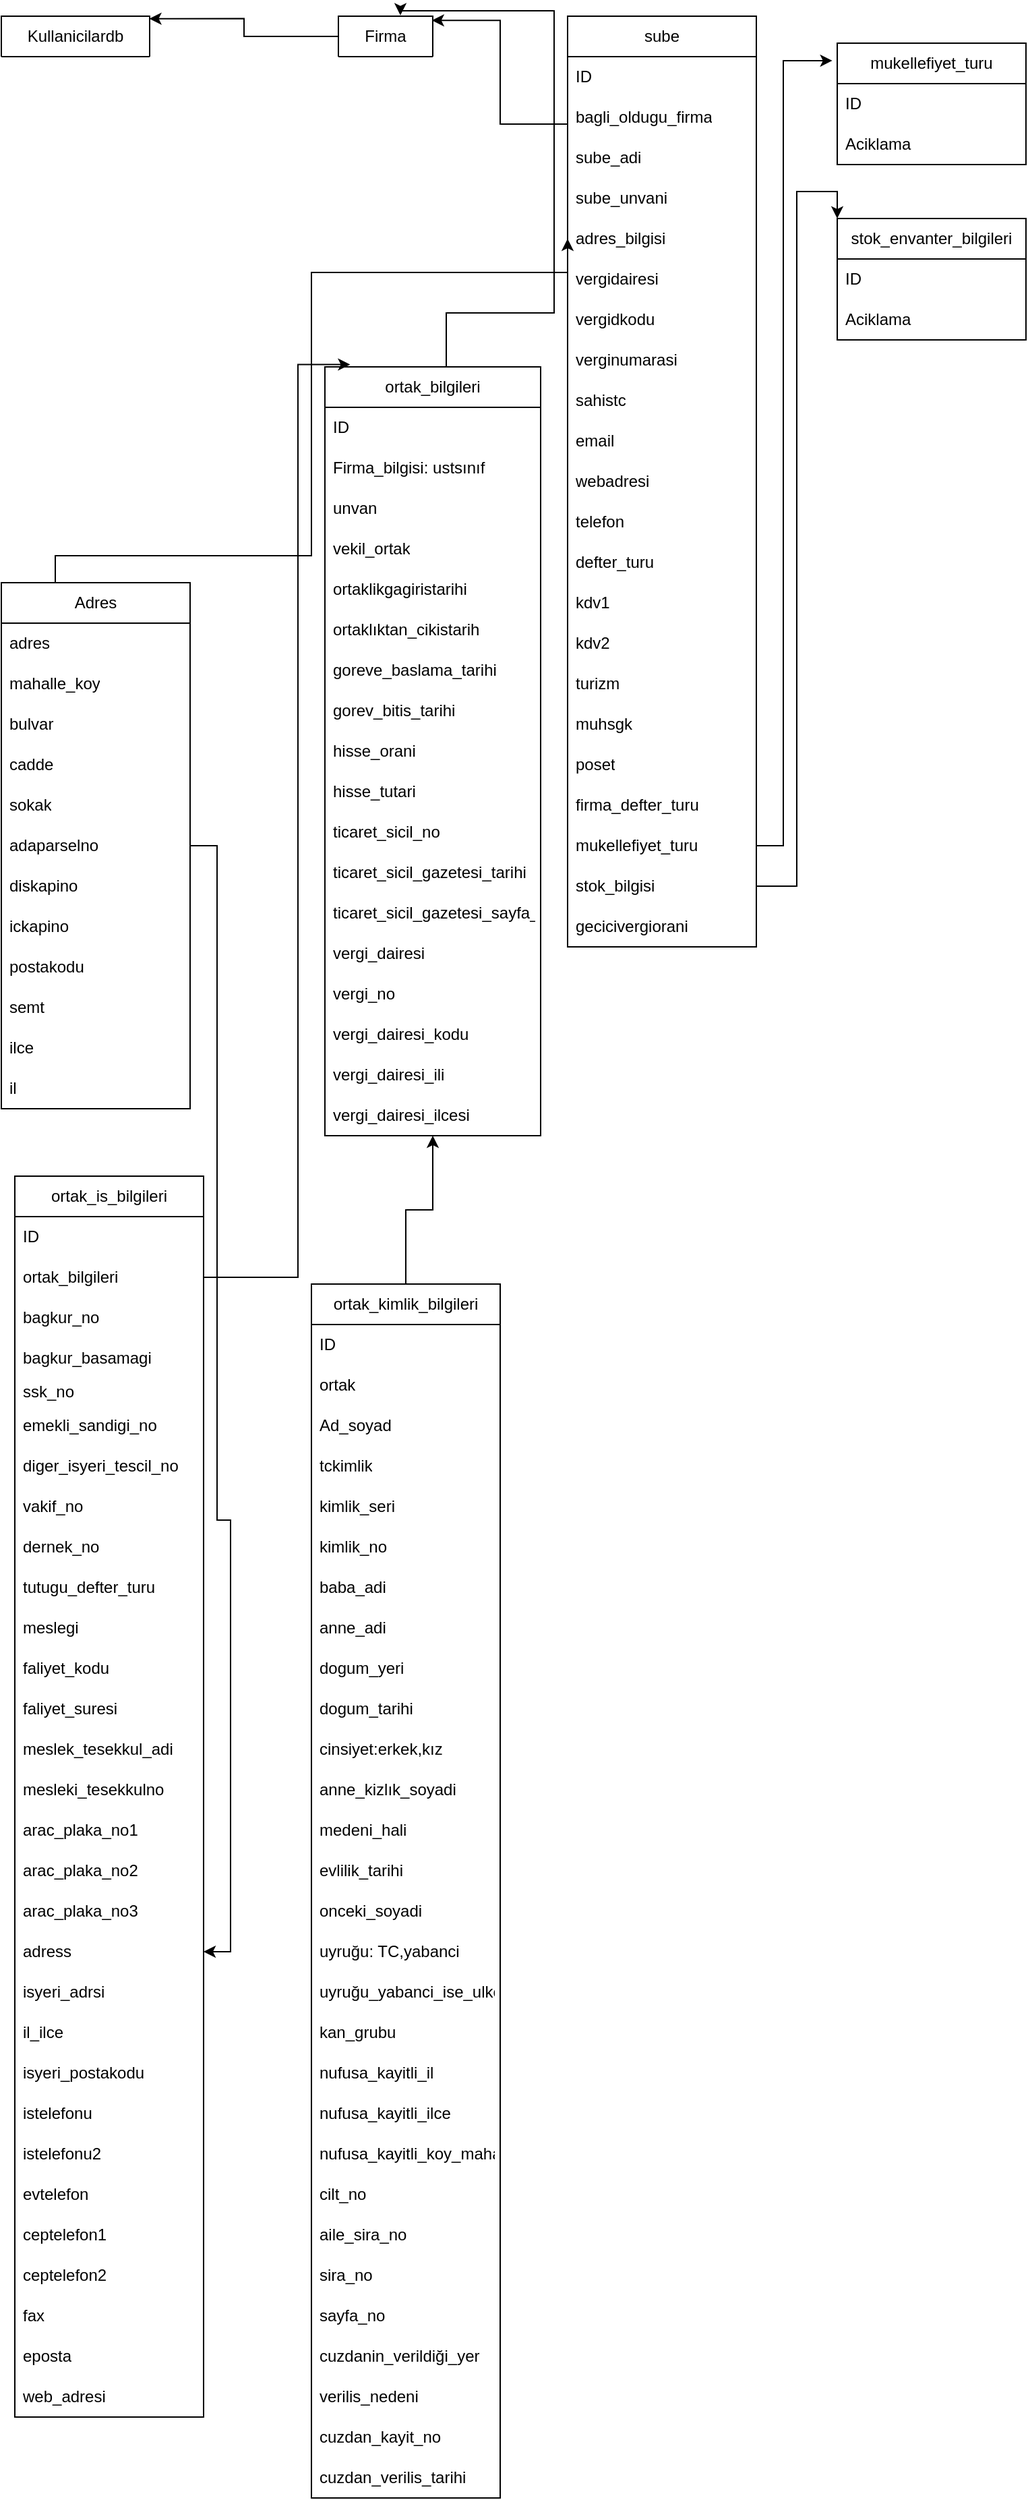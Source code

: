 <mxfile version="21.4.0" type="device">
  <diagram id="C5RBs43oDa-KdzZeNtuy" name="Page-1">
    <mxGraphModel dx="1050" dy="1718" grid="1" gridSize="10" guides="1" tooltips="1" connect="1" arrows="1" fold="1" page="1" pageScale="1" pageWidth="827" pageHeight="1169" math="0" shadow="0">
      <root>
        <mxCell id="WIyWlLk6GJQsqaUBKTNV-0" />
        <mxCell id="WIyWlLk6GJQsqaUBKTNV-1" parent="WIyWlLk6GJQsqaUBKTNV-0" />
        <mxCell id="NruraR8Ptzm8bGbpF2WS-3" value="Kullanicilardb" style="swimlane;fontStyle=0;childLayout=stackLayout;horizontal=1;startSize=30;horizontalStack=0;resizeParent=1;resizeParentMax=0;resizeLast=0;collapsible=1;marginBottom=0;whiteSpace=wrap;html=1;" parent="WIyWlLk6GJQsqaUBKTNV-1" vertex="1" collapsed="1">
          <mxGeometry width="110" height="30" as="geometry">
            <mxRectangle width="220" height="390" as="alternateBounds" />
          </mxGeometry>
        </mxCell>
        <mxCell id="NruraR8Ptzm8bGbpF2WS-4" value="ID" style="text;strokeColor=none;fillColor=none;align=left;verticalAlign=middle;spacingLeft=4;spacingRight=4;overflow=hidden;points=[[0,0.5],[1,0.5]];portConstraint=eastwest;rotatable=0;whiteSpace=wrap;html=1;" parent="NruraR8Ptzm8bGbpF2WS-3" vertex="1">
          <mxGeometry y="30" width="220" height="30" as="geometry" />
        </mxCell>
        <mxCell id="NruraR8Ptzm8bGbpF2WS-13" value="Kullanicilartdb_ustkilit" style="text;strokeColor=none;fillColor=none;align=left;verticalAlign=middle;spacingLeft=4;spacingRight=4;overflow=hidden;points=[[0,0.5],[1,0.5]];portConstraint=eastwest;rotatable=0;whiteSpace=wrap;html=1;" parent="NruraR8Ptzm8bGbpF2WS-3" vertex="1">
          <mxGeometry y="60" width="220" height="30" as="geometry" />
        </mxCell>
        <mxCell id="NruraR8Ptzm8bGbpF2WS-12" value="hesap_turu; admin1,admin2,muhasebes" style="text;strokeColor=none;fillColor=none;align=left;verticalAlign=middle;spacingLeft=4;spacingRight=4;overflow=hidden;points=[[0,0.5],[1,0.5]];portConstraint=eastwest;rotatable=0;whiteSpace=wrap;html=1;" parent="NruraR8Ptzm8bGbpF2WS-3" vertex="1">
          <mxGeometry y="90" width="220" height="30" as="geometry" />
        </mxCell>
        <mxCell id="NruraR8Ptzm8bGbpF2WS-5" value="username" style="text;strokeColor=none;fillColor=none;align=left;verticalAlign=middle;spacingLeft=4;spacingRight=4;overflow=hidden;points=[[0,0.5],[1,0.5]];portConstraint=eastwest;rotatable=0;whiteSpace=wrap;html=1;" parent="NruraR8Ptzm8bGbpF2WS-3" vertex="1">
          <mxGeometry y="120" width="220" height="30" as="geometry" />
        </mxCell>
        <mxCell id="NruraR8Ptzm8bGbpF2WS-7" value="email" style="text;strokeColor=none;fillColor=none;align=left;verticalAlign=middle;spacingLeft=4;spacingRight=4;overflow=hidden;points=[[0,0.5],[1,0.5]];portConstraint=eastwest;rotatable=0;whiteSpace=wrap;html=1;" parent="NruraR8Ptzm8bGbpF2WS-3" vertex="1">
          <mxGeometry y="150" width="220" height="30" as="geometry" />
        </mxCell>
        <mxCell id="NruraR8Ptzm8bGbpF2WS-8" value="email_dogrulama" style="text;strokeColor=none;fillColor=none;align=left;verticalAlign=middle;spacingLeft=4;spacingRight=4;overflow=hidden;points=[[0,0.5],[1,0.5]];portConstraint=eastwest;rotatable=0;whiteSpace=wrap;html=1;" parent="NruraR8Ptzm8bGbpF2WS-3" vertex="1">
          <mxGeometry y="180" width="220" height="30" as="geometry" />
        </mxCell>
        <mxCell id="NruraR8Ptzm8bGbpF2WS-9" value="hesap_kayit_tarihi" style="text;strokeColor=none;fillColor=none;align=left;verticalAlign=middle;spacingLeft=4;spacingRight=4;overflow=hidden;points=[[0,0.5],[1,0.5]];portConstraint=eastwest;rotatable=0;whiteSpace=wrap;html=1;" parent="NruraR8Ptzm8bGbpF2WS-3" vertex="1">
          <mxGeometry y="210" width="220" height="30" as="geometry" />
        </mxCell>
        <mxCell id="NruraR8Ptzm8bGbpF2WS-14" value="Referans_kodu::oto" style="text;strokeColor=none;fillColor=none;align=left;verticalAlign=middle;spacingLeft=4;spacingRight=4;overflow=hidden;points=[[0,0.5],[1,0.5]];portConstraint=eastwest;rotatable=0;whiteSpace=wrap;html=1;" parent="NruraR8Ptzm8bGbpF2WS-3" vertex="1">
          <mxGeometry y="240" width="220" height="30" as="geometry" />
        </mxCell>
        <mxCell id="NruraR8Ptzm8bGbpF2WS-10" value="smm" style="text;strokeColor=none;fillColor=none;align=left;verticalAlign=middle;spacingLeft=4;spacingRight=4;overflow=hidden;points=[[0,0.5],[1,0.5]];portConstraint=eastwest;rotatable=0;whiteSpace=wrap;html=1;" parent="NruraR8Ptzm8bGbpF2WS-3" vertex="1">
          <mxGeometry y="270" width="220" height="30" as="geometry" />
        </mxCell>
        <mxCell id="NruraR8Ptzm8bGbpF2WS-11" value="smm_firma" style="text;strokeColor=none;fillColor=none;align=left;verticalAlign=middle;spacingLeft=4;spacingRight=4;overflow=hidden;points=[[0,0.5],[1,0.5]];portConstraint=eastwest;rotatable=0;whiteSpace=wrap;html=1;" parent="NruraR8Ptzm8bGbpF2WS-3" vertex="1">
          <mxGeometry y="300" width="220" height="30" as="geometry" />
        </mxCell>
        <mxCell id="ojzxxxv5ChL41B4oeFJS-54" value="lisans_bitis_tarih:none" style="text;strokeColor=none;fillColor=none;align=left;verticalAlign=middle;spacingLeft=4;spacingRight=4;overflow=hidden;points=[[0,0.5],[1,0.5]];portConstraint=eastwest;rotatable=0;whiteSpace=wrap;html=1;" parent="NruraR8Ptzm8bGbpF2WS-3" vertex="1">
          <mxGeometry y="330" width="220" height="30" as="geometry" />
        </mxCell>
        <mxCell id="NruraR8Ptzm8bGbpF2WS-6" value="kullanici_silme_bilgisi" style="text;strokeColor=none;fillColor=none;align=left;verticalAlign=middle;spacingLeft=4;spacingRight=4;overflow=hidden;points=[[0,0.5],[1,0.5]];portConstraint=eastwest;rotatable=0;whiteSpace=wrap;html=1;" parent="NruraR8Ptzm8bGbpF2WS-3" vertex="1">
          <mxGeometry y="360" width="220" height="30" as="geometry" />
        </mxCell>
        <mxCell id="ojzxxxv5ChL41B4oeFJS-0" value="Firma" style="swimlane;fontStyle=0;childLayout=stackLayout;horizontal=1;startSize=30;horizontalStack=0;resizeParent=1;resizeParentMax=0;resizeLast=0;collapsible=1;marginBottom=0;whiteSpace=wrap;html=1;" parent="WIyWlLk6GJQsqaUBKTNV-1" vertex="1" collapsed="1">
          <mxGeometry x="250" width="70" height="30" as="geometry">
            <mxRectangle x="250" width="140" height="180" as="alternateBounds" />
          </mxGeometry>
        </mxCell>
        <mxCell id="ojzxxxv5ChL41B4oeFJS-1" value="ID" style="text;strokeColor=none;fillColor=none;align=left;verticalAlign=middle;spacingLeft=4;spacingRight=4;overflow=hidden;points=[[0,0.5],[1,0.5]];portConstraint=eastwest;rotatable=0;whiteSpace=wrap;html=1;" parent="ojzxxxv5ChL41B4oeFJS-0" vertex="1">
          <mxGeometry y="30" width="140" height="30" as="geometry" />
        </mxCell>
        <mxCell id="ojzxxxv5ChL41B4oeFJS-2" value="Firma_muhasebecisi :ust_kilit" style="text;strokeColor=none;fillColor=none;align=left;verticalAlign=middle;spacingLeft=4;spacingRight=4;overflow=hidden;points=[[0,0.5],[1,0.5]];portConstraint=eastwest;rotatable=0;whiteSpace=wrap;html=1;" parent="ojzxxxv5ChL41B4oeFJS-0" vertex="1">
          <mxGeometry y="60" width="140" height="30" as="geometry" />
        </mxCell>
        <mxCell id="ojzxxxv5ChL41B4oeFJS-10" value="Firma_unvani (Adı)" style="text;strokeColor=none;fillColor=none;align=left;verticalAlign=middle;spacingLeft=4;spacingRight=4;overflow=hidden;points=[[0,0.5],[1,0.5]];portConstraint=eastwest;rotatable=0;whiteSpace=wrap;html=1;" parent="ojzxxxv5ChL41B4oeFJS-0" vertex="1">
          <mxGeometry y="90" width="140" height="30" as="geometry" />
        </mxCell>
        <mxCell id="ojzxxxv5ChL41B4oeFJS-42" value="Firma_unvani (Soyadı)" style="text;strokeColor=none;fillColor=none;align=left;verticalAlign=middle;spacingLeft=4;spacingRight=4;overflow=hidden;points=[[0,0.5],[1,0.5]];portConstraint=eastwest;rotatable=0;whiteSpace=wrap;html=1;" parent="ojzxxxv5ChL41B4oeFJS-0" vertex="1">
          <mxGeometry y="120" width="140" height="30" as="geometry" />
        </mxCell>
        <mxCell id="ojzxxxv5ChL41B4oeFJS-3" value="silinme_bilgisi" style="text;strokeColor=none;fillColor=none;align=left;verticalAlign=middle;spacingLeft=4;spacingRight=4;overflow=hidden;points=[[0,0.5],[1,0.5]];portConstraint=eastwest;rotatable=0;whiteSpace=wrap;html=1;" parent="ojzxxxv5ChL41B4oeFJS-0" vertex="1">
          <mxGeometry y="150" width="140" height="30" as="geometry" />
        </mxCell>
        <mxCell id="ojzxxxv5ChL41B4oeFJS-5" style="edgeStyle=orthogonalEdgeStyle;rounded=0;orthogonalLoop=1;jettySize=auto;html=1;entryX=0.998;entryY=0.061;entryDx=0;entryDy=0;entryPerimeter=0;" parent="WIyWlLk6GJQsqaUBKTNV-1" source="ojzxxxv5ChL41B4oeFJS-2" target="NruraR8Ptzm8bGbpF2WS-3" edge="1">
          <mxGeometry relative="1" as="geometry" />
        </mxCell>
        <mxCell id="ojzxxxv5ChL41B4oeFJS-11" value="sube&lt;br&gt;" style="swimlane;fontStyle=0;childLayout=stackLayout;horizontal=1;startSize=30;horizontalStack=0;resizeParent=1;resizeParentMax=0;resizeLast=0;collapsible=1;marginBottom=0;whiteSpace=wrap;html=1;" parent="WIyWlLk6GJQsqaUBKTNV-1" vertex="1">
          <mxGeometry x="420" width="140" height="690" as="geometry" />
        </mxCell>
        <mxCell id="ojzxxxv5ChL41B4oeFJS-12" value="ID" style="text;strokeColor=none;fillColor=none;align=left;verticalAlign=middle;spacingLeft=4;spacingRight=4;overflow=hidden;points=[[0,0.5],[1,0.5]];portConstraint=eastwest;rotatable=0;whiteSpace=wrap;html=1;" parent="ojzxxxv5ChL41B4oeFJS-11" vertex="1">
          <mxGeometry y="30" width="140" height="30" as="geometry" />
        </mxCell>
        <mxCell id="ojzxxxv5ChL41B4oeFJS-13" value="bagli_oldugu_firma" style="text;strokeColor=none;fillColor=none;align=left;verticalAlign=middle;spacingLeft=4;spacingRight=4;overflow=hidden;points=[[0,0.5],[1,0.5]];portConstraint=eastwest;rotatable=0;whiteSpace=wrap;html=1;" parent="ojzxxxv5ChL41B4oeFJS-11" vertex="1">
          <mxGeometry y="60" width="140" height="30" as="geometry" />
        </mxCell>
        <mxCell id="ojzxxxv5ChL41B4oeFJS-14" value="sube_adi" style="text;strokeColor=none;fillColor=none;align=left;verticalAlign=middle;spacingLeft=4;spacingRight=4;overflow=hidden;points=[[0,0.5],[1,0.5]];portConstraint=eastwest;rotatable=0;whiteSpace=wrap;html=1;" parent="ojzxxxv5ChL41B4oeFJS-11" vertex="1">
          <mxGeometry y="90" width="140" height="30" as="geometry" />
        </mxCell>
        <mxCell id="ojzxxxv5ChL41B4oeFJS-17" value="sube_unvani" style="text;strokeColor=none;fillColor=none;align=left;verticalAlign=middle;spacingLeft=4;spacingRight=4;overflow=hidden;points=[[0,0.5],[1,0.5]];portConstraint=eastwest;rotatable=0;whiteSpace=wrap;html=1;" parent="ojzxxxv5ChL41B4oeFJS-11" vertex="1">
          <mxGeometry y="120" width="140" height="30" as="geometry" />
        </mxCell>
        <mxCell id="ojzxxxv5ChL41B4oeFJS-18" value="adres_bilgisi" style="text;strokeColor=none;fillColor=none;align=left;verticalAlign=middle;spacingLeft=4;spacingRight=4;overflow=hidden;points=[[0,0.5],[1,0.5]];portConstraint=eastwest;rotatable=0;whiteSpace=wrap;html=1;" parent="ojzxxxv5ChL41B4oeFJS-11" vertex="1">
          <mxGeometry y="150" width="140" height="30" as="geometry" />
        </mxCell>
        <mxCell id="ojzxxxv5ChL41B4oeFJS-30" value="vergidairesi" style="text;strokeColor=none;fillColor=none;align=left;verticalAlign=middle;spacingLeft=4;spacingRight=4;overflow=hidden;points=[[0,0.5],[1,0.5]];portConstraint=eastwest;rotatable=0;whiteSpace=wrap;html=1;" parent="ojzxxxv5ChL41B4oeFJS-11" vertex="1">
          <mxGeometry y="180" width="140" height="30" as="geometry" />
        </mxCell>
        <mxCell id="ojzxxxv5ChL41B4oeFJS-31" value="vergidkodu" style="text;strokeColor=none;fillColor=none;align=left;verticalAlign=middle;spacingLeft=4;spacingRight=4;overflow=hidden;points=[[0,0.5],[1,0.5]];portConstraint=eastwest;rotatable=0;whiteSpace=wrap;html=1;" parent="ojzxxxv5ChL41B4oeFJS-11" vertex="1">
          <mxGeometry y="210" width="140" height="30" as="geometry" />
        </mxCell>
        <mxCell id="ojzxxxv5ChL41B4oeFJS-16" value="verginumarasi" style="text;strokeColor=none;fillColor=none;align=left;verticalAlign=middle;spacingLeft=4;spacingRight=4;overflow=hidden;points=[[0,0.5],[1,0.5]];portConstraint=eastwest;rotatable=0;whiteSpace=wrap;html=1;" parent="ojzxxxv5ChL41B4oeFJS-11" vertex="1">
          <mxGeometry y="240" width="140" height="30" as="geometry" />
        </mxCell>
        <mxCell id="ojzxxxv5ChL41B4oeFJS-32" value="sahistc" style="text;strokeColor=none;fillColor=none;align=left;verticalAlign=middle;spacingLeft=4;spacingRight=4;overflow=hidden;points=[[0,0.5],[1,0.5]];portConstraint=eastwest;rotatable=0;whiteSpace=wrap;html=1;" parent="ojzxxxv5ChL41B4oeFJS-11" vertex="1">
          <mxGeometry y="270" width="140" height="30" as="geometry" />
        </mxCell>
        <mxCell id="ojzxxxv5ChL41B4oeFJS-33" value="email" style="text;strokeColor=none;fillColor=none;align=left;verticalAlign=middle;spacingLeft=4;spacingRight=4;overflow=hidden;points=[[0,0.5],[1,0.5]];portConstraint=eastwest;rotatable=0;whiteSpace=wrap;html=1;" parent="ojzxxxv5ChL41B4oeFJS-11" vertex="1">
          <mxGeometry y="300" width="140" height="30" as="geometry" />
        </mxCell>
        <mxCell id="ojzxxxv5ChL41B4oeFJS-35" value="webadresi" style="text;strokeColor=none;fillColor=none;align=left;verticalAlign=middle;spacingLeft=4;spacingRight=4;overflow=hidden;points=[[0,0.5],[1,0.5]];portConstraint=eastwest;rotatable=0;whiteSpace=wrap;html=1;" parent="ojzxxxv5ChL41B4oeFJS-11" vertex="1">
          <mxGeometry y="330" width="140" height="30" as="geometry" />
        </mxCell>
        <mxCell id="ojzxxxv5ChL41B4oeFJS-47" value="telefon" style="text;strokeColor=none;fillColor=none;align=left;verticalAlign=middle;spacingLeft=4;spacingRight=4;overflow=hidden;points=[[0,0.5],[1,0.5]];portConstraint=eastwest;rotatable=0;whiteSpace=wrap;html=1;" parent="ojzxxxv5ChL41B4oeFJS-11" vertex="1">
          <mxGeometry y="360" width="140" height="30" as="geometry" />
        </mxCell>
        <mxCell id="ojzxxxv5ChL41B4oeFJS-56" value="defter_turu" style="text;strokeColor=none;fillColor=none;align=left;verticalAlign=middle;spacingLeft=4;spacingRight=4;overflow=hidden;points=[[0,0.5],[1,0.5]];portConstraint=eastwest;rotatable=0;whiteSpace=wrap;html=1;" parent="ojzxxxv5ChL41B4oeFJS-11" vertex="1">
          <mxGeometry y="390" width="140" height="30" as="geometry" />
        </mxCell>
        <mxCell id="ojzxxxv5ChL41B4oeFJS-57" value="kdv1" style="text;strokeColor=none;fillColor=none;align=left;verticalAlign=middle;spacingLeft=4;spacingRight=4;overflow=hidden;points=[[0,0.5],[1,0.5]];portConstraint=eastwest;rotatable=0;whiteSpace=wrap;html=1;" parent="ojzxxxv5ChL41B4oeFJS-11" vertex="1">
          <mxGeometry y="420" width="140" height="30" as="geometry" />
        </mxCell>
        <mxCell id="ojzxxxv5ChL41B4oeFJS-58" value="kdv2" style="text;strokeColor=none;fillColor=none;align=left;verticalAlign=middle;spacingLeft=4;spacingRight=4;overflow=hidden;points=[[0,0.5],[1,0.5]];portConstraint=eastwest;rotatable=0;whiteSpace=wrap;html=1;" parent="ojzxxxv5ChL41B4oeFJS-11" vertex="1">
          <mxGeometry y="450" width="140" height="30" as="geometry" />
        </mxCell>
        <mxCell id="ojzxxxv5ChL41B4oeFJS-59" value="turizm" style="text;strokeColor=none;fillColor=none;align=left;verticalAlign=middle;spacingLeft=4;spacingRight=4;overflow=hidden;points=[[0,0.5],[1,0.5]];portConstraint=eastwest;rotatable=0;whiteSpace=wrap;html=1;" parent="ojzxxxv5ChL41B4oeFJS-11" vertex="1">
          <mxGeometry y="480" width="140" height="30" as="geometry" />
        </mxCell>
        <mxCell id="ojzxxxv5ChL41B4oeFJS-60" value="muhsgk" style="text;strokeColor=none;fillColor=none;align=left;verticalAlign=middle;spacingLeft=4;spacingRight=4;overflow=hidden;points=[[0,0.5],[1,0.5]];portConstraint=eastwest;rotatable=0;whiteSpace=wrap;html=1;" parent="ojzxxxv5ChL41B4oeFJS-11" vertex="1">
          <mxGeometry y="510" width="140" height="30" as="geometry" />
        </mxCell>
        <mxCell id="ojzxxxv5ChL41B4oeFJS-61" value="poset" style="text;strokeColor=none;fillColor=none;align=left;verticalAlign=middle;spacingLeft=4;spacingRight=4;overflow=hidden;points=[[0,0.5],[1,0.5]];portConstraint=eastwest;rotatable=0;whiteSpace=wrap;html=1;" parent="ojzxxxv5ChL41B4oeFJS-11" vertex="1">
          <mxGeometry y="540" width="140" height="30" as="geometry" />
        </mxCell>
        <mxCell id="ojzxxxv5ChL41B4oeFJS-55" value="firma_defter_turu" style="text;strokeColor=none;fillColor=none;align=left;verticalAlign=middle;spacingLeft=4;spacingRight=4;overflow=hidden;points=[[0,0.5],[1,0.5]];portConstraint=eastwest;rotatable=0;whiteSpace=wrap;html=1;" parent="ojzxxxv5ChL41B4oeFJS-11" vertex="1">
          <mxGeometry y="570" width="140" height="30" as="geometry" />
        </mxCell>
        <mxCell id="ojzxxxv5ChL41B4oeFJS-34" value="mukellefiyet_turu" style="text;strokeColor=none;fillColor=none;align=left;verticalAlign=middle;spacingLeft=4;spacingRight=4;overflow=hidden;points=[[0,0.5],[1,0.5]];portConstraint=eastwest;rotatable=0;whiteSpace=wrap;html=1;" parent="ojzxxxv5ChL41B4oeFJS-11" vertex="1">
          <mxGeometry y="600" width="140" height="30" as="geometry" />
        </mxCell>
        <mxCell id="ojzxxxv5ChL41B4oeFJS-52" value="stok_bilgisi" style="text;strokeColor=none;fillColor=none;align=left;verticalAlign=middle;spacingLeft=4;spacingRight=4;overflow=hidden;points=[[0,0.5],[1,0.5]];portConstraint=eastwest;rotatable=0;whiteSpace=wrap;html=1;" parent="ojzxxxv5ChL41B4oeFJS-11" vertex="1">
          <mxGeometry y="630" width="140" height="30" as="geometry" />
        </mxCell>
        <mxCell id="ojzxxxv5ChL41B4oeFJS-64" value="gecicivergiorani" style="text;strokeColor=none;fillColor=none;align=left;verticalAlign=middle;spacingLeft=4;spacingRight=4;overflow=hidden;points=[[0,0.5],[1,0.5]];portConstraint=eastwest;rotatable=0;whiteSpace=wrap;html=1;" parent="ojzxxxv5ChL41B4oeFJS-11" vertex="1">
          <mxGeometry y="660" width="140" height="30" as="geometry" />
        </mxCell>
        <mxCell id="ojzxxxv5ChL41B4oeFJS-15" style="edgeStyle=orthogonalEdgeStyle;rounded=0;orthogonalLoop=1;jettySize=auto;html=1;entryX=0.991;entryY=0.103;entryDx=0;entryDy=0;entryPerimeter=0;" parent="WIyWlLk6GJQsqaUBKTNV-1" source="ojzxxxv5ChL41B4oeFJS-13" target="ojzxxxv5ChL41B4oeFJS-0" edge="1">
          <mxGeometry relative="1" as="geometry">
            <Array as="points">
              <mxPoint x="370" y="80" />
              <mxPoint x="370" y="3" />
            </Array>
          </mxGeometry>
        </mxCell>
        <mxCell id="ojzxxxv5ChL41B4oeFJS-41" style="edgeStyle=orthogonalEdgeStyle;rounded=0;orthogonalLoop=1;jettySize=auto;html=1;entryX=0;entryY=0.5;entryDx=0;entryDy=0;" parent="WIyWlLk6GJQsqaUBKTNV-1" source="ojzxxxv5ChL41B4oeFJS-36" target="ojzxxxv5ChL41B4oeFJS-18" edge="1">
          <mxGeometry relative="1" as="geometry">
            <Array as="points">
              <mxPoint x="40" y="400" />
              <mxPoint x="230" y="400" />
              <mxPoint x="230" y="190" />
              <mxPoint x="420" y="190" />
            </Array>
          </mxGeometry>
        </mxCell>
        <mxCell id="Qxpec8thmB8ESNL7Mb6O-11" style="edgeStyle=orthogonalEdgeStyle;rounded=0;orthogonalLoop=1;jettySize=auto;html=1;entryX=1;entryY=0.5;entryDx=0;entryDy=0;" parent="WIyWlLk6GJQsqaUBKTNV-1" source="ojzxxxv5ChL41B4oeFJS-36" target="Qxpec8thmB8ESNL7Mb6O-9" edge="1">
          <mxGeometry relative="1" as="geometry">
            <Array as="points">
              <mxPoint x="160" y="615" />
              <mxPoint x="160" y="1115" />
              <mxPoint x="170" y="1115" />
              <mxPoint x="170" y="1435" />
            </Array>
          </mxGeometry>
        </mxCell>
        <mxCell id="ojzxxxv5ChL41B4oeFJS-36" value="Adres" style="swimlane;fontStyle=0;childLayout=stackLayout;horizontal=1;startSize=30;horizontalStack=0;resizeParent=1;resizeParentMax=0;resizeLast=0;collapsible=1;marginBottom=0;whiteSpace=wrap;html=1;" parent="WIyWlLk6GJQsqaUBKTNV-1" vertex="1">
          <mxGeometry y="420" width="140" height="390" as="geometry" />
        </mxCell>
        <mxCell id="ojzxxxv5ChL41B4oeFJS-40" value="adres" style="text;strokeColor=none;fillColor=none;align=left;verticalAlign=middle;spacingLeft=4;spacingRight=4;overflow=hidden;points=[[0,0.5],[1,0.5]];portConstraint=eastwest;rotatable=0;whiteSpace=wrap;html=1;" parent="ojzxxxv5ChL41B4oeFJS-36" vertex="1">
          <mxGeometry y="30" width="140" height="30" as="geometry" />
        </mxCell>
        <mxCell id="ojzxxxv5ChL41B4oeFJS-19" value="mahalle_koy" style="text;strokeColor=none;fillColor=none;align=left;verticalAlign=middle;spacingLeft=4;spacingRight=4;overflow=hidden;points=[[0,0.5],[1,0.5]];portConstraint=eastwest;rotatable=0;whiteSpace=wrap;html=1;" parent="ojzxxxv5ChL41B4oeFJS-36" vertex="1">
          <mxGeometry y="60" width="140" height="30" as="geometry" />
        </mxCell>
        <mxCell id="ojzxxxv5ChL41B4oeFJS-20" value="bulvar" style="text;strokeColor=none;fillColor=none;align=left;verticalAlign=middle;spacingLeft=4;spacingRight=4;overflow=hidden;points=[[0,0.5],[1,0.5]];portConstraint=eastwest;rotatable=0;whiteSpace=wrap;html=1;" parent="ojzxxxv5ChL41B4oeFJS-36" vertex="1">
          <mxGeometry y="90" width="140" height="30" as="geometry" />
        </mxCell>
        <mxCell id="ojzxxxv5ChL41B4oeFJS-21" value="cadde" style="text;strokeColor=none;fillColor=none;align=left;verticalAlign=middle;spacingLeft=4;spacingRight=4;overflow=hidden;points=[[0,0.5],[1,0.5]];portConstraint=eastwest;rotatable=0;whiteSpace=wrap;html=1;" parent="ojzxxxv5ChL41B4oeFJS-36" vertex="1">
          <mxGeometry y="120" width="140" height="30" as="geometry" />
        </mxCell>
        <mxCell id="ojzxxxv5ChL41B4oeFJS-22" value="sokak" style="text;strokeColor=none;fillColor=none;align=left;verticalAlign=middle;spacingLeft=4;spacingRight=4;overflow=hidden;points=[[0,0.5],[1,0.5]];portConstraint=eastwest;rotatable=0;whiteSpace=wrap;html=1;" parent="ojzxxxv5ChL41B4oeFJS-36" vertex="1">
          <mxGeometry y="150" width="140" height="30" as="geometry" />
        </mxCell>
        <mxCell id="ojzxxxv5ChL41B4oeFJS-23" value="adaparselno" style="text;strokeColor=none;fillColor=none;align=left;verticalAlign=middle;spacingLeft=4;spacingRight=4;overflow=hidden;points=[[0,0.5],[1,0.5]];portConstraint=eastwest;rotatable=0;whiteSpace=wrap;html=1;" parent="ojzxxxv5ChL41B4oeFJS-36" vertex="1">
          <mxGeometry y="180" width="140" height="30" as="geometry" />
        </mxCell>
        <mxCell id="ojzxxxv5ChL41B4oeFJS-24" value="diskapino" style="text;strokeColor=none;fillColor=none;align=left;verticalAlign=middle;spacingLeft=4;spacingRight=4;overflow=hidden;points=[[0,0.5],[1,0.5]];portConstraint=eastwest;rotatable=0;whiteSpace=wrap;html=1;" parent="ojzxxxv5ChL41B4oeFJS-36" vertex="1">
          <mxGeometry y="210" width="140" height="30" as="geometry" />
        </mxCell>
        <mxCell id="ojzxxxv5ChL41B4oeFJS-25" value="ickapino" style="text;strokeColor=none;fillColor=none;align=left;verticalAlign=middle;spacingLeft=4;spacingRight=4;overflow=hidden;points=[[0,0.5],[1,0.5]];portConstraint=eastwest;rotatable=0;whiteSpace=wrap;html=1;" parent="ojzxxxv5ChL41B4oeFJS-36" vertex="1">
          <mxGeometry y="240" width="140" height="30" as="geometry" />
        </mxCell>
        <mxCell id="ojzxxxv5ChL41B4oeFJS-26" value="postakodu" style="text;strokeColor=none;fillColor=none;align=left;verticalAlign=middle;spacingLeft=4;spacingRight=4;overflow=hidden;points=[[0,0.5],[1,0.5]];portConstraint=eastwest;rotatable=0;whiteSpace=wrap;html=1;" parent="ojzxxxv5ChL41B4oeFJS-36" vertex="1">
          <mxGeometry y="270" width="140" height="30" as="geometry" />
        </mxCell>
        <mxCell id="ojzxxxv5ChL41B4oeFJS-27" value="semt" style="text;strokeColor=none;fillColor=none;align=left;verticalAlign=middle;spacingLeft=4;spacingRight=4;overflow=hidden;points=[[0,0.5],[1,0.5]];portConstraint=eastwest;rotatable=0;whiteSpace=wrap;html=1;" parent="ojzxxxv5ChL41B4oeFJS-36" vertex="1">
          <mxGeometry y="300" width="140" height="30" as="geometry" />
        </mxCell>
        <mxCell id="ojzxxxv5ChL41B4oeFJS-28" value="ilce" style="text;strokeColor=none;fillColor=none;align=left;verticalAlign=middle;spacingLeft=4;spacingRight=4;overflow=hidden;points=[[0,0.5],[1,0.5]];portConstraint=eastwest;rotatable=0;whiteSpace=wrap;html=1;" parent="ojzxxxv5ChL41B4oeFJS-36" vertex="1">
          <mxGeometry y="330" width="140" height="30" as="geometry" />
        </mxCell>
        <mxCell id="ojzxxxv5ChL41B4oeFJS-29" value="il" style="text;strokeColor=none;fillColor=none;align=left;verticalAlign=middle;spacingLeft=4;spacingRight=4;overflow=hidden;points=[[0,0.5],[1,0.5]];portConstraint=eastwest;rotatable=0;whiteSpace=wrap;html=1;" parent="ojzxxxv5ChL41B4oeFJS-36" vertex="1">
          <mxGeometry y="360" width="140" height="30" as="geometry" />
        </mxCell>
        <mxCell id="ojzxxxv5ChL41B4oeFJS-43" value="mukellefiyet_turu" style="swimlane;fontStyle=0;childLayout=stackLayout;horizontal=1;startSize=30;horizontalStack=0;resizeParent=1;resizeParentMax=0;resizeLast=0;collapsible=1;marginBottom=0;whiteSpace=wrap;html=1;" parent="WIyWlLk6GJQsqaUBKTNV-1" vertex="1">
          <mxGeometry x="620" y="20" width="140" height="90" as="geometry" />
        </mxCell>
        <mxCell id="ojzxxxv5ChL41B4oeFJS-44" value="ID" style="text;strokeColor=none;fillColor=none;align=left;verticalAlign=middle;spacingLeft=4;spacingRight=4;overflow=hidden;points=[[0,0.5],[1,0.5]];portConstraint=eastwest;rotatable=0;whiteSpace=wrap;html=1;" parent="ojzxxxv5ChL41B4oeFJS-43" vertex="1">
          <mxGeometry y="30" width="140" height="30" as="geometry" />
        </mxCell>
        <mxCell id="ojzxxxv5ChL41B4oeFJS-45" value="Aciklama" style="text;strokeColor=none;fillColor=none;align=left;verticalAlign=middle;spacingLeft=4;spacingRight=4;overflow=hidden;points=[[0,0.5],[1,0.5]];portConstraint=eastwest;rotatable=0;whiteSpace=wrap;html=1;" parent="ojzxxxv5ChL41B4oeFJS-43" vertex="1">
          <mxGeometry y="60" width="140" height="30" as="geometry" />
        </mxCell>
        <mxCell id="ojzxxxv5ChL41B4oeFJS-49" value="stok_envanter_bilgileri" style="swimlane;fontStyle=0;childLayout=stackLayout;horizontal=1;startSize=30;horizontalStack=0;resizeParent=1;resizeParentMax=0;resizeLast=0;collapsible=1;marginBottom=0;whiteSpace=wrap;html=1;" parent="WIyWlLk6GJQsqaUBKTNV-1" vertex="1">
          <mxGeometry x="620" y="150" width="140" height="90" as="geometry" />
        </mxCell>
        <mxCell id="ojzxxxv5ChL41B4oeFJS-50" value="ID" style="text;strokeColor=none;fillColor=none;align=left;verticalAlign=middle;spacingLeft=4;spacingRight=4;overflow=hidden;points=[[0,0.5],[1,0.5]];portConstraint=eastwest;rotatable=0;whiteSpace=wrap;html=1;" parent="ojzxxxv5ChL41B4oeFJS-49" vertex="1">
          <mxGeometry y="30" width="140" height="30" as="geometry" />
        </mxCell>
        <mxCell id="ojzxxxv5ChL41B4oeFJS-51" value="Aciklama" style="text;strokeColor=none;fillColor=none;align=left;verticalAlign=middle;spacingLeft=4;spacingRight=4;overflow=hidden;points=[[0,0.5],[1,0.5]];portConstraint=eastwest;rotatable=0;whiteSpace=wrap;html=1;" parent="ojzxxxv5ChL41B4oeFJS-49" vertex="1">
          <mxGeometry y="60" width="140" height="30" as="geometry" />
        </mxCell>
        <mxCell id="ojzxxxv5ChL41B4oeFJS-65" style="edgeStyle=orthogonalEdgeStyle;rounded=0;orthogonalLoop=1;jettySize=auto;html=1;entryX=-0.026;entryY=0.144;entryDx=0;entryDy=0;entryPerimeter=0;" parent="WIyWlLk6GJQsqaUBKTNV-1" source="ojzxxxv5ChL41B4oeFJS-34" target="ojzxxxv5ChL41B4oeFJS-43" edge="1">
          <mxGeometry relative="1" as="geometry">
            <Array as="points">
              <mxPoint x="580" y="615" />
              <mxPoint x="580" y="33" />
            </Array>
          </mxGeometry>
        </mxCell>
        <mxCell id="ojzxxxv5ChL41B4oeFJS-66" style="edgeStyle=orthogonalEdgeStyle;rounded=0;orthogonalLoop=1;jettySize=auto;html=1;entryX=0;entryY=0;entryDx=0;entryDy=0;" parent="WIyWlLk6GJQsqaUBKTNV-1" source="ojzxxxv5ChL41B4oeFJS-52" target="ojzxxxv5ChL41B4oeFJS-49" edge="1">
          <mxGeometry relative="1" as="geometry" />
        </mxCell>
        <mxCell id="xWUxFTTElANCViQpU9mS-7" style="edgeStyle=orthogonalEdgeStyle;rounded=0;orthogonalLoop=1;jettySize=auto;html=1;entryX=0.657;entryY=-0.021;entryDx=0;entryDy=0;entryPerimeter=0;" parent="WIyWlLk6GJQsqaUBKTNV-1" source="xWUxFTTElANCViQpU9mS-0" target="ojzxxxv5ChL41B4oeFJS-0" edge="1">
          <mxGeometry relative="1" as="geometry">
            <Array as="points">
              <mxPoint x="330" y="220" />
              <mxPoint x="410" y="220" />
              <mxPoint x="410" y="-4" />
              <mxPoint x="296" y="-4" />
            </Array>
          </mxGeometry>
        </mxCell>
        <mxCell id="xWUxFTTElANCViQpU9mS-0" value="ortak_bilgileri" style="swimlane;fontStyle=0;childLayout=stackLayout;horizontal=1;startSize=30;horizontalStack=0;resizeParent=1;resizeParentMax=0;resizeLast=0;collapsible=1;marginBottom=0;whiteSpace=wrap;html=1;" parent="WIyWlLk6GJQsqaUBKTNV-1" vertex="1">
          <mxGeometry x="240" y="260" width="160" height="570" as="geometry" />
        </mxCell>
        <mxCell id="xWUxFTTElANCViQpU9mS-1" value="ID" style="text;strokeColor=none;fillColor=none;align=left;verticalAlign=middle;spacingLeft=4;spacingRight=4;overflow=hidden;points=[[0,0.5],[1,0.5]];portConstraint=eastwest;rotatable=0;whiteSpace=wrap;html=1;" parent="xWUxFTTElANCViQpU9mS-0" vertex="1">
          <mxGeometry y="30" width="160" height="30" as="geometry" />
        </mxCell>
        <mxCell id="xWUxFTTElANCViQpU9mS-8" value="Firma_bilgisi: ustsınıf" style="text;strokeColor=none;fillColor=none;align=left;verticalAlign=middle;spacingLeft=4;spacingRight=4;overflow=hidden;points=[[0,0.5],[1,0.5]];portConstraint=eastwest;rotatable=0;whiteSpace=wrap;html=1;" parent="xWUxFTTElANCViQpU9mS-0" vertex="1">
          <mxGeometry y="60" width="160" height="30" as="geometry" />
        </mxCell>
        <mxCell id="xWUxFTTElANCViQpU9mS-2" value="unvan" style="text;strokeColor=none;fillColor=none;align=left;verticalAlign=middle;spacingLeft=4;spacingRight=4;overflow=hidden;points=[[0,0.5],[1,0.5]];portConstraint=eastwest;rotatable=0;whiteSpace=wrap;html=1;" parent="xWUxFTTElANCViQpU9mS-0" vertex="1">
          <mxGeometry y="90" width="160" height="30" as="geometry" />
        </mxCell>
        <mxCell id="xWUxFTTElANCViQpU9mS-4" value="vekil_ortak" style="text;strokeColor=none;fillColor=none;align=left;verticalAlign=middle;spacingLeft=4;spacingRight=4;overflow=hidden;points=[[0,0.5],[1,0.5]];portConstraint=eastwest;rotatable=0;whiteSpace=wrap;html=1;" parent="xWUxFTTElANCViQpU9mS-0" vertex="1">
          <mxGeometry y="120" width="160" height="30" as="geometry" />
        </mxCell>
        <mxCell id="xWUxFTTElANCViQpU9mS-9" value="ortaklikgagiristarihi" style="text;strokeColor=none;fillColor=none;align=left;verticalAlign=middle;spacingLeft=4;spacingRight=4;overflow=hidden;points=[[0,0.5],[1,0.5]];portConstraint=eastwest;rotatable=0;whiteSpace=wrap;html=1;" parent="xWUxFTTElANCViQpU9mS-0" vertex="1">
          <mxGeometry y="150" width="160" height="30" as="geometry" />
        </mxCell>
        <mxCell id="xWUxFTTElANCViQpU9mS-3" value="ortaklıktan_cikistarih" style="text;strokeColor=none;fillColor=none;align=left;verticalAlign=middle;spacingLeft=4;spacingRight=4;overflow=hidden;points=[[0,0.5],[1,0.5]];portConstraint=eastwest;rotatable=0;whiteSpace=wrap;html=1;" parent="xWUxFTTElANCViQpU9mS-0" vertex="1">
          <mxGeometry y="180" width="160" height="30" as="geometry" />
        </mxCell>
        <mxCell id="iK3xuk5CnQkjziZlwqnM-1" value="goreve_baslama_tarihi" style="text;strokeColor=none;fillColor=none;align=left;verticalAlign=middle;spacingLeft=4;spacingRight=4;overflow=hidden;points=[[0,0.5],[1,0.5]];portConstraint=eastwest;rotatable=0;whiteSpace=wrap;html=1;" parent="xWUxFTTElANCViQpU9mS-0" vertex="1">
          <mxGeometry y="210" width="160" height="30" as="geometry" />
        </mxCell>
        <mxCell id="iK3xuk5CnQkjziZlwqnM-2" value="gorev_bitis_tarihi" style="text;strokeColor=none;fillColor=none;align=left;verticalAlign=middle;spacingLeft=4;spacingRight=4;overflow=hidden;points=[[0,0.5],[1,0.5]];portConstraint=eastwest;rotatable=0;whiteSpace=wrap;html=1;" parent="xWUxFTTElANCViQpU9mS-0" vertex="1">
          <mxGeometry y="240" width="160" height="30" as="geometry" />
        </mxCell>
        <mxCell id="iK3xuk5CnQkjziZlwqnM-3" value="hisse_orani" style="text;strokeColor=none;fillColor=none;align=left;verticalAlign=middle;spacingLeft=4;spacingRight=4;overflow=hidden;points=[[0,0.5],[1,0.5]];portConstraint=eastwest;rotatable=0;whiteSpace=wrap;html=1;" parent="xWUxFTTElANCViQpU9mS-0" vertex="1">
          <mxGeometry y="270" width="160" height="30" as="geometry" />
        </mxCell>
        <mxCell id="iK3xuk5CnQkjziZlwqnM-4" value="hisse_tutari" style="text;strokeColor=none;fillColor=none;align=left;verticalAlign=middle;spacingLeft=4;spacingRight=4;overflow=hidden;points=[[0,0.5],[1,0.5]];portConstraint=eastwest;rotatable=0;whiteSpace=wrap;html=1;" parent="xWUxFTTElANCViQpU9mS-0" vertex="1">
          <mxGeometry y="300" width="160" height="30" as="geometry" />
        </mxCell>
        <mxCell id="iK3xuk5CnQkjziZlwqnM-5" value="ticaret_sicil_no" style="text;strokeColor=none;fillColor=none;align=left;verticalAlign=middle;spacingLeft=4;spacingRight=4;overflow=hidden;points=[[0,0.5],[1,0.5]];portConstraint=eastwest;rotatable=0;whiteSpace=wrap;html=1;" parent="xWUxFTTElANCViQpU9mS-0" vertex="1">
          <mxGeometry y="330" width="160" height="30" as="geometry" />
        </mxCell>
        <mxCell id="iK3xuk5CnQkjziZlwqnM-0" value="ticaret_sicil_gazetesi_tarihi" style="text;strokeColor=none;fillColor=none;align=left;verticalAlign=middle;spacingLeft=4;spacingRight=4;overflow=hidden;points=[[0,0.5],[1,0.5]];portConstraint=eastwest;rotatable=0;whiteSpace=wrap;html=1;" parent="xWUxFTTElANCViQpU9mS-0" vertex="1">
          <mxGeometry y="360" width="160" height="30" as="geometry" />
        </mxCell>
        <mxCell id="iK3xuk5CnQkjziZlwqnM-7" value="ticaret_sicil_gazetesi_sayfa_n" style="text;strokeColor=none;fillColor=none;align=left;verticalAlign=middle;spacingLeft=4;spacingRight=4;overflow=hidden;points=[[0,0.5],[1,0.5]];portConstraint=eastwest;rotatable=0;whiteSpace=wrap;html=1;" parent="xWUxFTTElANCViQpU9mS-0" vertex="1">
          <mxGeometry y="390" width="160" height="30" as="geometry" />
        </mxCell>
        <mxCell id="iK3xuk5CnQkjziZlwqnM-6" value="vergi_dairesi" style="text;strokeColor=none;fillColor=none;align=left;verticalAlign=middle;spacingLeft=4;spacingRight=4;overflow=hidden;points=[[0,0.5],[1,0.5]];portConstraint=eastwest;rotatable=0;whiteSpace=wrap;html=1;" parent="xWUxFTTElANCViQpU9mS-0" vertex="1">
          <mxGeometry y="420" width="160" height="30" as="geometry" />
        </mxCell>
        <mxCell id="iK3xuk5CnQkjziZlwqnM-9" value="vergi_no" style="text;strokeColor=none;fillColor=none;align=left;verticalAlign=middle;spacingLeft=4;spacingRight=4;overflow=hidden;points=[[0,0.5],[1,0.5]];portConstraint=eastwest;rotatable=0;whiteSpace=wrap;html=1;" parent="xWUxFTTElANCViQpU9mS-0" vertex="1">
          <mxGeometry y="450" width="160" height="30" as="geometry" />
        </mxCell>
        <mxCell id="iK3xuk5CnQkjziZlwqnM-10" value="vergi_dairesi_kodu" style="text;strokeColor=none;fillColor=none;align=left;verticalAlign=middle;spacingLeft=4;spacingRight=4;overflow=hidden;points=[[0,0.5],[1,0.5]];portConstraint=eastwest;rotatable=0;whiteSpace=wrap;html=1;" parent="xWUxFTTElANCViQpU9mS-0" vertex="1">
          <mxGeometry y="480" width="160" height="30" as="geometry" />
        </mxCell>
        <mxCell id="iK3xuk5CnQkjziZlwqnM-11" value="vergi_dairesi_ili" style="text;strokeColor=none;fillColor=none;align=left;verticalAlign=middle;spacingLeft=4;spacingRight=4;overflow=hidden;points=[[0,0.5],[1,0.5]];portConstraint=eastwest;rotatable=0;whiteSpace=wrap;html=1;" parent="xWUxFTTElANCViQpU9mS-0" vertex="1">
          <mxGeometry y="510" width="160" height="30" as="geometry" />
        </mxCell>
        <mxCell id="iK3xuk5CnQkjziZlwqnM-8" value="vergi_dairesi_ilcesi" style="text;strokeColor=none;fillColor=none;align=left;verticalAlign=middle;spacingLeft=4;spacingRight=4;overflow=hidden;points=[[0,0.5],[1,0.5]];portConstraint=eastwest;rotatable=0;whiteSpace=wrap;html=1;" parent="xWUxFTTElANCViQpU9mS-0" vertex="1">
          <mxGeometry y="540" width="160" height="30" as="geometry" />
        </mxCell>
        <mxCell id="TWkRNO-TRmX61OJm1wBU-0" value="ortak_is_bilgileri" style="swimlane;fontStyle=0;childLayout=stackLayout;horizontal=1;startSize=30;horizontalStack=0;resizeParent=1;resizeParentMax=0;resizeLast=0;collapsible=1;marginBottom=0;whiteSpace=wrap;html=1;" parent="WIyWlLk6GJQsqaUBKTNV-1" vertex="1">
          <mxGeometry x="10" y="860" width="140" height="920" as="geometry" />
        </mxCell>
        <mxCell id="TWkRNO-TRmX61OJm1wBU-1" value="ID" style="text;strokeColor=none;fillColor=none;align=left;verticalAlign=middle;spacingLeft=4;spacingRight=4;overflow=hidden;points=[[0,0.5],[1,0.5]];portConstraint=eastwest;rotatable=0;whiteSpace=wrap;html=1;" parent="TWkRNO-TRmX61OJm1wBU-0" vertex="1">
          <mxGeometry y="30" width="140" height="30" as="geometry" />
        </mxCell>
        <mxCell id="TWkRNO-TRmX61OJm1wBU-2" value="ortak_bilgileri" style="text;strokeColor=none;fillColor=none;align=left;verticalAlign=middle;spacingLeft=4;spacingRight=4;overflow=hidden;points=[[0,0.5],[1,0.5]];portConstraint=eastwest;rotatable=0;whiteSpace=wrap;html=1;" parent="TWkRNO-TRmX61OJm1wBU-0" vertex="1">
          <mxGeometry y="60" width="140" height="30" as="geometry" />
        </mxCell>
        <mxCell id="TWkRNO-TRmX61OJm1wBU-6" value="bagkur_no" style="text;strokeColor=none;fillColor=none;align=left;verticalAlign=middle;spacingLeft=4;spacingRight=4;overflow=hidden;points=[[0,0.5],[1,0.5]];portConstraint=eastwest;rotatable=0;whiteSpace=wrap;html=1;" parent="TWkRNO-TRmX61OJm1wBU-0" vertex="1">
          <mxGeometry y="90" width="140" height="30" as="geometry" />
        </mxCell>
        <mxCell id="TWkRNO-TRmX61OJm1wBU-7" value="bagkur_basamagi" style="text;strokeColor=none;fillColor=none;align=left;verticalAlign=middle;spacingLeft=4;spacingRight=4;overflow=hidden;points=[[0,0.5],[1,0.5]];portConstraint=eastwest;rotatable=0;whiteSpace=wrap;html=1;" parent="TWkRNO-TRmX61OJm1wBU-0" vertex="1">
          <mxGeometry y="120" width="140" height="30" as="geometry" />
        </mxCell>
        <mxCell id="TWkRNO-TRmX61OJm1wBU-8" value="ssk_no" style="text;strokeColor=none;fillColor=none;align=left;verticalAlign=middle;spacingLeft=4;spacingRight=4;overflow=hidden;points=[[0,0.5],[1,0.5]];portConstraint=eastwest;rotatable=0;whiteSpace=wrap;html=1;" parent="TWkRNO-TRmX61OJm1wBU-0" vertex="1">
          <mxGeometry y="150" width="140" height="20" as="geometry" />
        </mxCell>
        <mxCell id="TWkRNO-TRmX61OJm1wBU-9" value="emekli_sandigi_no" style="text;strokeColor=none;fillColor=none;align=left;verticalAlign=middle;spacingLeft=4;spacingRight=4;overflow=hidden;points=[[0,0.5],[1,0.5]];portConstraint=eastwest;rotatable=0;whiteSpace=wrap;html=1;" parent="TWkRNO-TRmX61OJm1wBU-0" vertex="1">
          <mxGeometry y="170" width="140" height="30" as="geometry" />
        </mxCell>
        <mxCell id="TWkRNO-TRmX61OJm1wBU-3" value="diger_isyeri_tescil_no" style="text;strokeColor=none;fillColor=none;align=left;verticalAlign=middle;spacingLeft=4;spacingRight=4;overflow=hidden;points=[[0,0.5],[1,0.5]];portConstraint=eastwest;rotatable=0;whiteSpace=wrap;html=1;" parent="TWkRNO-TRmX61OJm1wBU-0" vertex="1">
          <mxGeometry y="200" width="140" height="30" as="geometry" />
        </mxCell>
        <mxCell id="TWkRNO-TRmX61OJm1wBU-11" value="vakif_no" style="text;strokeColor=none;fillColor=none;align=left;verticalAlign=middle;spacingLeft=4;spacingRight=4;overflow=hidden;points=[[0,0.5],[1,0.5]];portConstraint=eastwest;rotatable=0;whiteSpace=wrap;html=1;" parent="TWkRNO-TRmX61OJm1wBU-0" vertex="1">
          <mxGeometry y="230" width="140" height="30" as="geometry" />
        </mxCell>
        <mxCell id="TWkRNO-TRmX61OJm1wBU-12" value="dernek_no" style="text;strokeColor=none;fillColor=none;align=left;verticalAlign=middle;spacingLeft=4;spacingRight=4;overflow=hidden;points=[[0,0.5],[1,0.5]];portConstraint=eastwest;rotatable=0;whiteSpace=wrap;html=1;" parent="TWkRNO-TRmX61OJm1wBU-0" vertex="1">
          <mxGeometry y="260" width="140" height="30" as="geometry" />
        </mxCell>
        <mxCell id="TWkRNO-TRmX61OJm1wBU-13" value="tutugu_defter_turu" style="text;strokeColor=none;fillColor=none;align=left;verticalAlign=middle;spacingLeft=4;spacingRight=4;overflow=hidden;points=[[0,0.5],[1,0.5]];portConstraint=eastwest;rotatable=0;whiteSpace=wrap;html=1;" parent="TWkRNO-TRmX61OJm1wBU-0" vertex="1">
          <mxGeometry y="290" width="140" height="30" as="geometry" />
        </mxCell>
        <mxCell id="Qxpec8thmB8ESNL7Mb6O-0" value="meslegi" style="text;strokeColor=none;fillColor=none;align=left;verticalAlign=middle;spacingLeft=4;spacingRight=4;overflow=hidden;points=[[0,0.5],[1,0.5]];portConstraint=eastwest;rotatable=0;whiteSpace=wrap;html=1;" parent="TWkRNO-TRmX61OJm1wBU-0" vertex="1">
          <mxGeometry y="320" width="140" height="30" as="geometry" />
        </mxCell>
        <mxCell id="Qxpec8thmB8ESNL7Mb6O-1" value="faliyet_kodu" style="text;strokeColor=none;fillColor=none;align=left;verticalAlign=middle;spacingLeft=4;spacingRight=4;overflow=hidden;points=[[0,0.5],[1,0.5]];portConstraint=eastwest;rotatable=0;whiteSpace=wrap;html=1;" parent="TWkRNO-TRmX61OJm1wBU-0" vertex="1">
          <mxGeometry y="350" width="140" height="30" as="geometry" />
        </mxCell>
        <mxCell id="Qxpec8thmB8ESNL7Mb6O-2" value="faliyet_suresi" style="text;strokeColor=none;fillColor=none;align=left;verticalAlign=middle;spacingLeft=4;spacingRight=4;overflow=hidden;points=[[0,0.5],[1,0.5]];portConstraint=eastwest;rotatable=0;whiteSpace=wrap;html=1;" parent="TWkRNO-TRmX61OJm1wBU-0" vertex="1">
          <mxGeometry y="380" width="140" height="30" as="geometry" />
        </mxCell>
        <mxCell id="Qxpec8thmB8ESNL7Mb6O-3" value="meslek_tesekkul_adi" style="text;strokeColor=none;fillColor=none;align=left;verticalAlign=middle;spacingLeft=4;spacingRight=4;overflow=hidden;points=[[0,0.5],[1,0.5]];portConstraint=eastwest;rotatable=0;whiteSpace=wrap;html=1;" parent="TWkRNO-TRmX61OJm1wBU-0" vertex="1">
          <mxGeometry y="410" width="140" height="30" as="geometry" />
        </mxCell>
        <mxCell id="Qxpec8thmB8ESNL7Mb6O-4" value="mesleki_tesekkulno" style="text;strokeColor=none;fillColor=none;align=left;verticalAlign=middle;spacingLeft=4;spacingRight=4;overflow=hidden;points=[[0,0.5],[1,0.5]];portConstraint=eastwest;rotatable=0;whiteSpace=wrap;html=1;" parent="TWkRNO-TRmX61OJm1wBU-0" vertex="1">
          <mxGeometry y="440" width="140" height="30" as="geometry" />
        </mxCell>
        <mxCell id="Qxpec8thmB8ESNL7Mb6O-5" value="arac_plaka_no1" style="text;strokeColor=none;fillColor=none;align=left;verticalAlign=middle;spacingLeft=4;spacingRight=4;overflow=hidden;points=[[0,0.5],[1,0.5]];portConstraint=eastwest;rotatable=0;whiteSpace=wrap;html=1;" parent="TWkRNO-TRmX61OJm1wBU-0" vertex="1">
          <mxGeometry y="470" width="140" height="30" as="geometry" />
        </mxCell>
        <mxCell id="Qxpec8thmB8ESNL7Mb6O-6" value="arac_plaka_no2" style="text;strokeColor=none;fillColor=none;align=left;verticalAlign=middle;spacingLeft=4;spacingRight=4;overflow=hidden;points=[[0,0.5],[1,0.5]];portConstraint=eastwest;rotatable=0;whiteSpace=wrap;html=1;" parent="TWkRNO-TRmX61OJm1wBU-0" vertex="1">
          <mxGeometry y="500" width="140" height="30" as="geometry" />
        </mxCell>
        <mxCell id="Qxpec8thmB8ESNL7Mb6O-7" value="arac_plaka_no3" style="text;strokeColor=none;fillColor=none;align=left;verticalAlign=middle;spacingLeft=4;spacingRight=4;overflow=hidden;points=[[0,0.5],[1,0.5]];portConstraint=eastwest;rotatable=0;whiteSpace=wrap;html=1;" parent="TWkRNO-TRmX61OJm1wBU-0" vertex="1">
          <mxGeometry y="530" width="140" height="30" as="geometry" />
        </mxCell>
        <mxCell id="Qxpec8thmB8ESNL7Mb6O-9" value="adress" style="text;strokeColor=none;fillColor=none;align=left;verticalAlign=middle;spacingLeft=4;spacingRight=4;overflow=hidden;points=[[0,0.5],[1,0.5]];portConstraint=eastwest;rotatable=0;whiteSpace=wrap;html=1;" parent="TWkRNO-TRmX61OJm1wBU-0" vertex="1">
          <mxGeometry y="560" width="140" height="30" as="geometry" />
        </mxCell>
        <mxCell id="TWkRNO-TRmX61OJm1wBU-10" value="isyeri_adrsi" style="text;strokeColor=none;fillColor=none;align=left;verticalAlign=middle;spacingLeft=4;spacingRight=4;overflow=hidden;points=[[0,0.5],[1,0.5]];portConstraint=eastwest;rotatable=0;whiteSpace=wrap;html=1;" parent="TWkRNO-TRmX61OJm1wBU-0" vertex="1">
          <mxGeometry y="590" width="140" height="30" as="geometry" />
        </mxCell>
        <mxCell id="Qxpec8thmB8ESNL7Mb6O-13" value="il_ilce" style="text;strokeColor=none;fillColor=none;align=left;verticalAlign=middle;spacingLeft=4;spacingRight=4;overflow=hidden;points=[[0,0.5],[1,0.5]];portConstraint=eastwest;rotatable=0;whiteSpace=wrap;html=1;" parent="TWkRNO-TRmX61OJm1wBU-0" vertex="1">
          <mxGeometry y="620" width="140" height="30" as="geometry" />
        </mxCell>
        <mxCell id="Qxpec8thmB8ESNL7Mb6O-14" value="isyeri_postakodu" style="text;strokeColor=none;fillColor=none;align=left;verticalAlign=middle;spacingLeft=4;spacingRight=4;overflow=hidden;points=[[0,0.5],[1,0.5]];portConstraint=eastwest;rotatable=0;whiteSpace=wrap;html=1;" parent="TWkRNO-TRmX61OJm1wBU-0" vertex="1">
          <mxGeometry y="650" width="140" height="30" as="geometry" />
        </mxCell>
        <mxCell id="Qxpec8thmB8ESNL7Mb6O-15" value="istelefonu" style="text;strokeColor=none;fillColor=none;align=left;verticalAlign=middle;spacingLeft=4;spacingRight=4;overflow=hidden;points=[[0,0.5],[1,0.5]];portConstraint=eastwest;rotatable=0;whiteSpace=wrap;html=1;" parent="TWkRNO-TRmX61OJm1wBU-0" vertex="1">
          <mxGeometry y="680" width="140" height="30" as="geometry" />
        </mxCell>
        <mxCell id="Qxpec8thmB8ESNL7Mb6O-16" value="istelefonu2" style="text;strokeColor=none;fillColor=none;align=left;verticalAlign=middle;spacingLeft=4;spacingRight=4;overflow=hidden;points=[[0,0.5],[1,0.5]];portConstraint=eastwest;rotatable=0;whiteSpace=wrap;html=1;" parent="TWkRNO-TRmX61OJm1wBU-0" vertex="1">
          <mxGeometry y="710" width="140" height="30" as="geometry" />
        </mxCell>
        <mxCell id="Qxpec8thmB8ESNL7Mb6O-17" value="evtelefon" style="text;strokeColor=none;fillColor=none;align=left;verticalAlign=middle;spacingLeft=4;spacingRight=4;overflow=hidden;points=[[0,0.5],[1,0.5]];portConstraint=eastwest;rotatable=0;whiteSpace=wrap;html=1;" parent="TWkRNO-TRmX61OJm1wBU-0" vertex="1">
          <mxGeometry y="740" width="140" height="30" as="geometry" />
        </mxCell>
        <mxCell id="Qxpec8thmB8ESNL7Mb6O-18" value="ceptelefon1" style="text;strokeColor=none;fillColor=none;align=left;verticalAlign=middle;spacingLeft=4;spacingRight=4;overflow=hidden;points=[[0,0.5],[1,0.5]];portConstraint=eastwest;rotatable=0;whiteSpace=wrap;html=1;" parent="TWkRNO-TRmX61OJm1wBU-0" vertex="1">
          <mxGeometry y="770" width="140" height="30" as="geometry" />
        </mxCell>
        <mxCell id="Qxpec8thmB8ESNL7Mb6O-19" value="ceptelefon2" style="text;strokeColor=none;fillColor=none;align=left;verticalAlign=middle;spacingLeft=4;spacingRight=4;overflow=hidden;points=[[0,0.5],[1,0.5]];portConstraint=eastwest;rotatable=0;whiteSpace=wrap;html=1;" parent="TWkRNO-TRmX61OJm1wBU-0" vertex="1">
          <mxGeometry y="800" width="140" height="30" as="geometry" />
        </mxCell>
        <mxCell id="Qxpec8thmB8ESNL7Mb6O-20" value="fax" style="text;strokeColor=none;fillColor=none;align=left;verticalAlign=middle;spacingLeft=4;spacingRight=4;overflow=hidden;points=[[0,0.5],[1,0.5]];portConstraint=eastwest;rotatable=0;whiteSpace=wrap;html=1;" parent="TWkRNO-TRmX61OJm1wBU-0" vertex="1">
          <mxGeometry y="830" width="140" height="30" as="geometry" />
        </mxCell>
        <mxCell id="Qxpec8thmB8ESNL7Mb6O-21" value="eposta" style="text;strokeColor=none;fillColor=none;align=left;verticalAlign=middle;spacingLeft=4;spacingRight=4;overflow=hidden;points=[[0,0.5],[1,0.5]];portConstraint=eastwest;rotatable=0;whiteSpace=wrap;html=1;" parent="TWkRNO-TRmX61OJm1wBU-0" vertex="1">
          <mxGeometry y="860" width="140" height="30" as="geometry" />
        </mxCell>
        <mxCell id="Qxpec8thmB8ESNL7Mb6O-12" value="web_adresi" style="text;strokeColor=none;fillColor=none;align=left;verticalAlign=middle;spacingLeft=4;spacingRight=4;overflow=hidden;points=[[0,0.5],[1,0.5]];portConstraint=eastwest;rotatable=0;whiteSpace=wrap;html=1;" parent="TWkRNO-TRmX61OJm1wBU-0" vertex="1">
          <mxGeometry y="890" width="140" height="30" as="geometry" />
        </mxCell>
        <mxCell id="TWkRNO-TRmX61OJm1wBU-4" style="edgeStyle=orthogonalEdgeStyle;rounded=0;orthogonalLoop=1;jettySize=auto;html=1;entryX=0.117;entryY=-0.003;entryDx=0;entryDy=0;entryPerimeter=0;" parent="WIyWlLk6GJQsqaUBKTNV-1" source="TWkRNO-TRmX61OJm1wBU-2" target="xWUxFTTElANCViQpU9mS-0" edge="1">
          <mxGeometry relative="1" as="geometry">
            <mxPoint x="230" y="520" as="targetPoint" />
            <Array as="points">
              <mxPoint x="220" y="935" />
              <mxPoint x="220" y="258" />
            </Array>
          </mxGeometry>
        </mxCell>
        <mxCell id="Qxpec8thmB8ESNL7Mb6O-28" style="edgeStyle=orthogonalEdgeStyle;rounded=0;orthogonalLoop=1;jettySize=auto;html=1;" parent="WIyWlLk6GJQsqaUBKTNV-1" source="Qxpec8thmB8ESNL7Mb6O-22" target="xWUxFTTElANCViQpU9mS-0" edge="1">
          <mxGeometry relative="1" as="geometry" />
        </mxCell>
        <mxCell id="Qxpec8thmB8ESNL7Mb6O-22" value="ortak_kimlik_bilgileri" style="swimlane;fontStyle=0;childLayout=stackLayout;horizontal=1;startSize=30;horizontalStack=0;resizeParent=1;resizeParentMax=0;resizeLast=0;collapsible=1;marginBottom=0;whiteSpace=wrap;html=1;" parent="WIyWlLk6GJQsqaUBKTNV-1" vertex="1">
          <mxGeometry x="230" y="940" width="140" height="900" as="geometry" />
        </mxCell>
        <mxCell id="Qxpec8thmB8ESNL7Mb6O-23" value="ID" style="text;strokeColor=none;fillColor=none;align=left;verticalAlign=middle;spacingLeft=4;spacingRight=4;overflow=hidden;points=[[0,0.5],[1,0.5]];portConstraint=eastwest;rotatable=0;whiteSpace=wrap;html=1;" parent="Qxpec8thmB8ESNL7Mb6O-22" vertex="1">
          <mxGeometry y="30" width="140" height="30" as="geometry" />
        </mxCell>
        <mxCell id="Qxpec8thmB8ESNL7Mb6O-24" value="ortak" style="text;strokeColor=none;fillColor=none;align=left;verticalAlign=middle;spacingLeft=4;spacingRight=4;overflow=hidden;points=[[0,0.5],[1,0.5]];portConstraint=eastwest;rotatable=0;whiteSpace=wrap;html=1;" parent="Qxpec8thmB8ESNL7Mb6O-22" vertex="1">
          <mxGeometry y="60" width="140" height="30" as="geometry" />
        </mxCell>
        <mxCell id="Qxpec8thmB8ESNL7Mb6O-27" value="Ad_soyad" style="text;strokeColor=none;fillColor=none;align=left;verticalAlign=middle;spacingLeft=4;spacingRight=4;overflow=hidden;points=[[0,0.5],[1,0.5]];portConstraint=eastwest;rotatable=0;whiteSpace=wrap;html=1;" parent="Qxpec8thmB8ESNL7Mb6O-22" vertex="1">
          <mxGeometry y="90" width="140" height="30" as="geometry" />
        </mxCell>
        <mxCell id="Qxpec8thmB8ESNL7Mb6O-25" value="tckimlik" style="text;strokeColor=none;fillColor=none;align=left;verticalAlign=middle;spacingLeft=4;spacingRight=4;overflow=hidden;points=[[0,0.5],[1,0.5]];portConstraint=eastwest;rotatable=0;whiteSpace=wrap;html=1;" parent="Qxpec8thmB8ESNL7Mb6O-22" vertex="1">
          <mxGeometry y="120" width="140" height="30" as="geometry" />
        </mxCell>
        <mxCell id="Qxpec8thmB8ESNL7Mb6O-30" value="kimlik_seri" style="text;strokeColor=none;fillColor=none;align=left;verticalAlign=middle;spacingLeft=4;spacingRight=4;overflow=hidden;points=[[0,0.5],[1,0.5]];portConstraint=eastwest;rotatable=0;whiteSpace=wrap;html=1;" parent="Qxpec8thmB8ESNL7Mb6O-22" vertex="1">
          <mxGeometry y="150" width="140" height="30" as="geometry" />
        </mxCell>
        <mxCell id="Qxpec8thmB8ESNL7Mb6O-31" value="kimlik_no" style="text;strokeColor=none;fillColor=none;align=left;verticalAlign=middle;spacingLeft=4;spacingRight=4;overflow=hidden;points=[[0,0.5],[1,0.5]];portConstraint=eastwest;rotatable=0;whiteSpace=wrap;html=1;" parent="Qxpec8thmB8ESNL7Mb6O-22" vertex="1">
          <mxGeometry y="180" width="140" height="30" as="geometry" />
        </mxCell>
        <mxCell id="Qxpec8thmB8ESNL7Mb6O-32" value="baba_adi" style="text;strokeColor=none;fillColor=none;align=left;verticalAlign=middle;spacingLeft=4;spacingRight=4;overflow=hidden;points=[[0,0.5],[1,0.5]];portConstraint=eastwest;rotatable=0;whiteSpace=wrap;html=1;" parent="Qxpec8thmB8ESNL7Mb6O-22" vertex="1">
          <mxGeometry y="210" width="140" height="30" as="geometry" />
        </mxCell>
        <mxCell id="Qxpec8thmB8ESNL7Mb6O-33" value="anne_adi" style="text;strokeColor=none;fillColor=none;align=left;verticalAlign=middle;spacingLeft=4;spacingRight=4;overflow=hidden;points=[[0,0.5],[1,0.5]];portConstraint=eastwest;rotatable=0;whiteSpace=wrap;html=1;" parent="Qxpec8thmB8ESNL7Mb6O-22" vertex="1">
          <mxGeometry y="240" width="140" height="30" as="geometry" />
        </mxCell>
        <mxCell id="Qxpec8thmB8ESNL7Mb6O-34" value="dogum_yeri" style="text;strokeColor=none;fillColor=none;align=left;verticalAlign=middle;spacingLeft=4;spacingRight=4;overflow=hidden;points=[[0,0.5],[1,0.5]];portConstraint=eastwest;rotatable=0;whiteSpace=wrap;html=1;" parent="Qxpec8thmB8ESNL7Mb6O-22" vertex="1">
          <mxGeometry y="270" width="140" height="30" as="geometry" />
        </mxCell>
        <mxCell id="Qxpec8thmB8ESNL7Mb6O-35" value="dogum_tarihi" style="text;strokeColor=none;fillColor=none;align=left;verticalAlign=middle;spacingLeft=4;spacingRight=4;overflow=hidden;points=[[0,0.5],[1,0.5]];portConstraint=eastwest;rotatable=0;whiteSpace=wrap;html=1;" parent="Qxpec8thmB8ESNL7Mb6O-22" vertex="1">
          <mxGeometry y="300" width="140" height="30" as="geometry" />
        </mxCell>
        <mxCell id="Qxpec8thmB8ESNL7Mb6O-36" value="cinsiyet:erkek,kız" style="text;strokeColor=none;fillColor=none;align=left;verticalAlign=middle;spacingLeft=4;spacingRight=4;overflow=hidden;points=[[0,0.5],[1,0.5]];portConstraint=eastwest;rotatable=0;whiteSpace=wrap;html=1;" parent="Qxpec8thmB8ESNL7Mb6O-22" vertex="1">
          <mxGeometry y="330" width="140" height="30" as="geometry" />
        </mxCell>
        <mxCell id="Qxpec8thmB8ESNL7Mb6O-37" value="anne_kizlık_soyadi" style="text;strokeColor=none;fillColor=none;align=left;verticalAlign=middle;spacingLeft=4;spacingRight=4;overflow=hidden;points=[[0,0.5],[1,0.5]];portConstraint=eastwest;rotatable=0;whiteSpace=wrap;html=1;" parent="Qxpec8thmB8ESNL7Mb6O-22" vertex="1">
          <mxGeometry y="360" width="140" height="30" as="geometry" />
        </mxCell>
        <mxCell id="Qxpec8thmB8ESNL7Mb6O-38" value="medeni_hali" style="text;strokeColor=none;fillColor=none;align=left;verticalAlign=middle;spacingLeft=4;spacingRight=4;overflow=hidden;points=[[0,0.5],[1,0.5]];portConstraint=eastwest;rotatable=0;whiteSpace=wrap;html=1;" parent="Qxpec8thmB8ESNL7Mb6O-22" vertex="1">
          <mxGeometry y="390" width="140" height="30" as="geometry" />
        </mxCell>
        <mxCell id="Qxpec8thmB8ESNL7Mb6O-39" value="evlilik_tarihi" style="text;strokeColor=none;fillColor=none;align=left;verticalAlign=middle;spacingLeft=4;spacingRight=4;overflow=hidden;points=[[0,0.5],[1,0.5]];portConstraint=eastwest;rotatable=0;whiteSpace=wrap;html=1;" parent="Qxpec8thmB8ESNL7Mb6O-22" vertex="1">
          <mxGeometry y="420" width="140" height="30" as="geometry" />
        </mxCell>
        <mxCell id="Qxpec8thmB8ESNL7Mb6O-40" value="onceki_soyadi" style="text;strokeColor=none;fillColor=none;align=left;verticalAlign=middle;spacingLeft=4;spacingRight=4;overflow=hidden;points=[[0,0.5],[1,0.5]];portConstraint=eastwest;rotatable=0;whiteSpace=wrap;html=1;" parent="Qxpec8thmB8ESNL7Mb6O-22" vertex="1">
          <mxGeometry y="450" width="140" height="30" as="geometry" />
        </mxCell>
        <mxCell id="Qxpec8thmB8ESNL7Mb6O-41" value="uyruğu: TC,yabanci" style="text;strokeColor=none;fillColor=none;align=left;verticalAlign=middle;spacingLeft=4;spacingRight=4;overflow=hidden;points=[[0,0.5],[1,0.5]];portConstraint=eastwest;rotatable=0;whiteSpace=wrap;html=1;" parent="Qxpec8thmB8ESNL7Mb6O-22" vertex="1">
          <mxGeometry y="480" width="140" height="30" as="geometry" />
        </mxCell>
        <mxCell id="Qxpec8thmB8ESNL7Mb6O-42" value="uyruğu_yabanci_ise_ulkesi" style="text;strokeColor=none;fillColor=none;align=left;verticalAlign=middle;spacingLeft=4;spacingRight=4;overflow=hidden;points=[[0,0.5],[1,0.5]];portConstraint=eastwest;rotatable=0;whiteSpace=wrap;html=1;" parent="Qxpec8thmB8ESNL7Mb6O-22" vertex="1">
          <mxGeometry y="510" width="140" height="30" as="geometry" />
        </mxCell>
        <mxCell id="Qxpec8thmB8ESNL7Mb6O-43" value="kan_grubu" style="text;strokeColor=none;fillColor=none;align=left;verticalAlign=middle;spacingLeft=4;spacingRight=4;overflow=hidden;points=[[0,0.5],[1,0.5]];portConstraint=eastwest;rotatable=0;whiteSpace=wrap;html=1;" parent="Qxpec8thmB8ESNL7Mb6O-22" vertex="1">
          <mxGeometry y="540" width="140" height="30" as="geometry" />
        </mxCell>
        <mxCell id="Qxpec8thmB8ESNL7Mb6O-44" value="nufusa_kayitli_il" style="text;strokeColor=none;fillColor=none;align=left;verticalAlign=middle;spacingLeft=4;spacingRight=4;overflow=hidden;points=[[0,0.5],[1,0.5]];portConstraint=eastwest;rotatable=0;whiteSpace=wrap;html=1;" parent="Qxpec8thmB8ESNL7Mb6O-22" vertex="1">
          <mxGeometry y="570" width="140" height="30" as="geometry" />
        </mxCell>
        <mxCell id="Qxpec8thmB8ESNL7Mb6O-45" value="nufusa_kayitli_ilce" style="text;strokeColor=none;fillColor=none;align=left;verticalAlign=middle;spacingLeft=4;spacingRight=4;overflow=hidden;points=[[0,0.5],[1,0.5]];portConstraint=eastwest;rotatable=0;whiteSpace=wrap;html=1;" parent="Qxpec8thmB8ESNL7Mb6O-22" vertex="1">
          <mxGeometry y="600" width="140" height="30" as="geometry" />
        </mxCell>
        <mxCell id="Qxpec8thmB8ESNL7Mb6O-46" value="nufusa_kayitli_koy_maha" style="text;strokeColor=none;fillColor=none;align=left;verticalAlign=middle;spacingLeft=4;spacingRight=4;overflow=hidden;points=[[0,0.5],[1,0.5]];portConstraint=eastwest;rotatable=0;whiteSpace=wrap;html=1;" parent="Qxpec8thmB8ESNL7Mb6O-22" vertex="1">
          <mxGeometry y="630" width="140" height="30" as="geometry" />
        </mxCell>
        <mxCell id="Qxpec8thmB8ESNL7Mb6O-47" value="cilt_no" style="text;strokeColor=none;fillColor=none;align=left;verticalAlign=middle;spacingLeft=4;spacingRight=4;overflow=hidden;points=[[0,0.5],[1,0.5]];portConstraint=eastwest;rotatable=0;whiteSpace=wrap;html=1;" parent="Qxpec8thmB8ESNL7Mb6O-22" vertex="1">
          <mxGeometry y="660" width="140" height="30" as="geometry" />
        </mxCell>
        <mxCell id="Qxpec8thmB8ESNL7Mb6O-48" value="aile_sira_no" style="text;strokeColor=none;fillColor=none;align=left;verticalAlign=middle;spacingLeft=4;spacingRight=4;overflow=hidden;points=[[0,0.5],[1,0.5]];portConstraint=eastwest;rotatable=0;whiteSpace=wrap;html=1;" parent="Qxpec8thmB8ESNL7Mb6O-22" vertex="1">
          <mxGeometry y="690" width="140" height="30" as="geometry" />
        </mxCell>
        <mxCell id="Qxpec8thmB8ESNL7Mb6O-49" value="sira_no" style="text;strokeColor=none;fillColor=none;align=left;verticalAlign=middle;spacingLeft=4;spacingRight=4;overflow=hidden;points=[[0,0.5],[1,0.5]];portConstraint=eastwest;rotatable=0;whiteSpace=wrap;html=1;" parent="Qxpec8thmB8ESNL7Mb6O-22" vertex="1">
          <mxGeometry y="720" width="140" height="30" as="geometry" />
        </mxCell>
        <mxCell id="Qxpec8thmB8ESNL7Mb6O-50" value="sayfa_no" style="text;strokeColor=none;fillColor=none;align=left;verticalAlign=middle;spacingLeft=4;spacingRight=4;overflow=hidden;points=[[0,0.5],[1,0.5]];portConstraint=eastwest;rotatable=0;whiteSpace=wrap;html=1;" parent="Qxpec8thmB8ESNL7Mb6O-22" vertex="1">
          <mxGeometry y="750" width="140" height="30" as="geometry" />
        </mxCell>
        <mxCell id="Qxpec8thmB8ESNL7Mb6O-51" value="cuzdanin_verildiği_yer" style="text;strokeColor=none;fillColor=none;align=left;verticalAlign=middle;spacingLeft=4;spacingRight=4;overflow=hidden;points=[[0,0.5],[1,0.5]];portConstraint=eastwest;rotatable=0;whiteSpace=wrap;html=1;" parent="Qxpec8thmB8ESNL7Mb6O-22" vertex="1">
          <mxGeometry y="780" width="140" height="30" as="geometry" />
        </mxCell>
        <mxCell id="Qxpec8thmB8ESNL7Mb6O-52" value="verilis_nedeni" style="text;strokeColor=none;fillColor=none;align=left;verticalAlign=middle;spacingLeft=4;spacingRight=4;overflow=hidden;points=[[0,0.5],[1,0.5]];portConstraint=eastwest;rotatable=0;whiteSpace=wrap;html=1;" parent="Qxpec8thmB8ESNL7Mb6O-22" vertex="1">
          <mxGeometry y="810" width="140" height="30" as="geometry" />
        </mxCell>
        <mxCell id="Qxpec8thmB8ESNL7Mb6O-29" value="cuzdan_kayit_no" style="text;strokeColor=none;fillColor=none;align=left;verticalAlign=middle;spacingLeft=4;spacingRight=4;overflow=hidden;points=[[0,0.5],[1,0.5]];portConstraint=eastwest;rotatable=0;whiteSpace=wrap;html=1;" parent="Qxpec8thmB8ESNL7Mb6O-22" vertex="1">
          <mxGeometry y="840" width="140" height="30" as="geometry" />
        </mxCell>
        <mxCell id="Qxpec8thmB8ESNL7Mb6O-53" value="cuzdan_verilis_tarihi" style="text;strokeColor=none;fillColor=none;align=left;verticalAlign=middle;spacingLeft=4;spacingRight=4;overflow=hidden;points=[[0,0.5],[1,0.5]];portConstraint=eastwest;rotatable=0;whiteSpace=wrap;html=1;" parent="Qxpec8thmB8ESNL7Mb6O-22" vertex="1">
          <mxGeometry y="870" width="140" height="30" as="geometry" />
        </mxCell>
      </root>
    </mxGraphModel>
  </diagram>
</mxfile>

